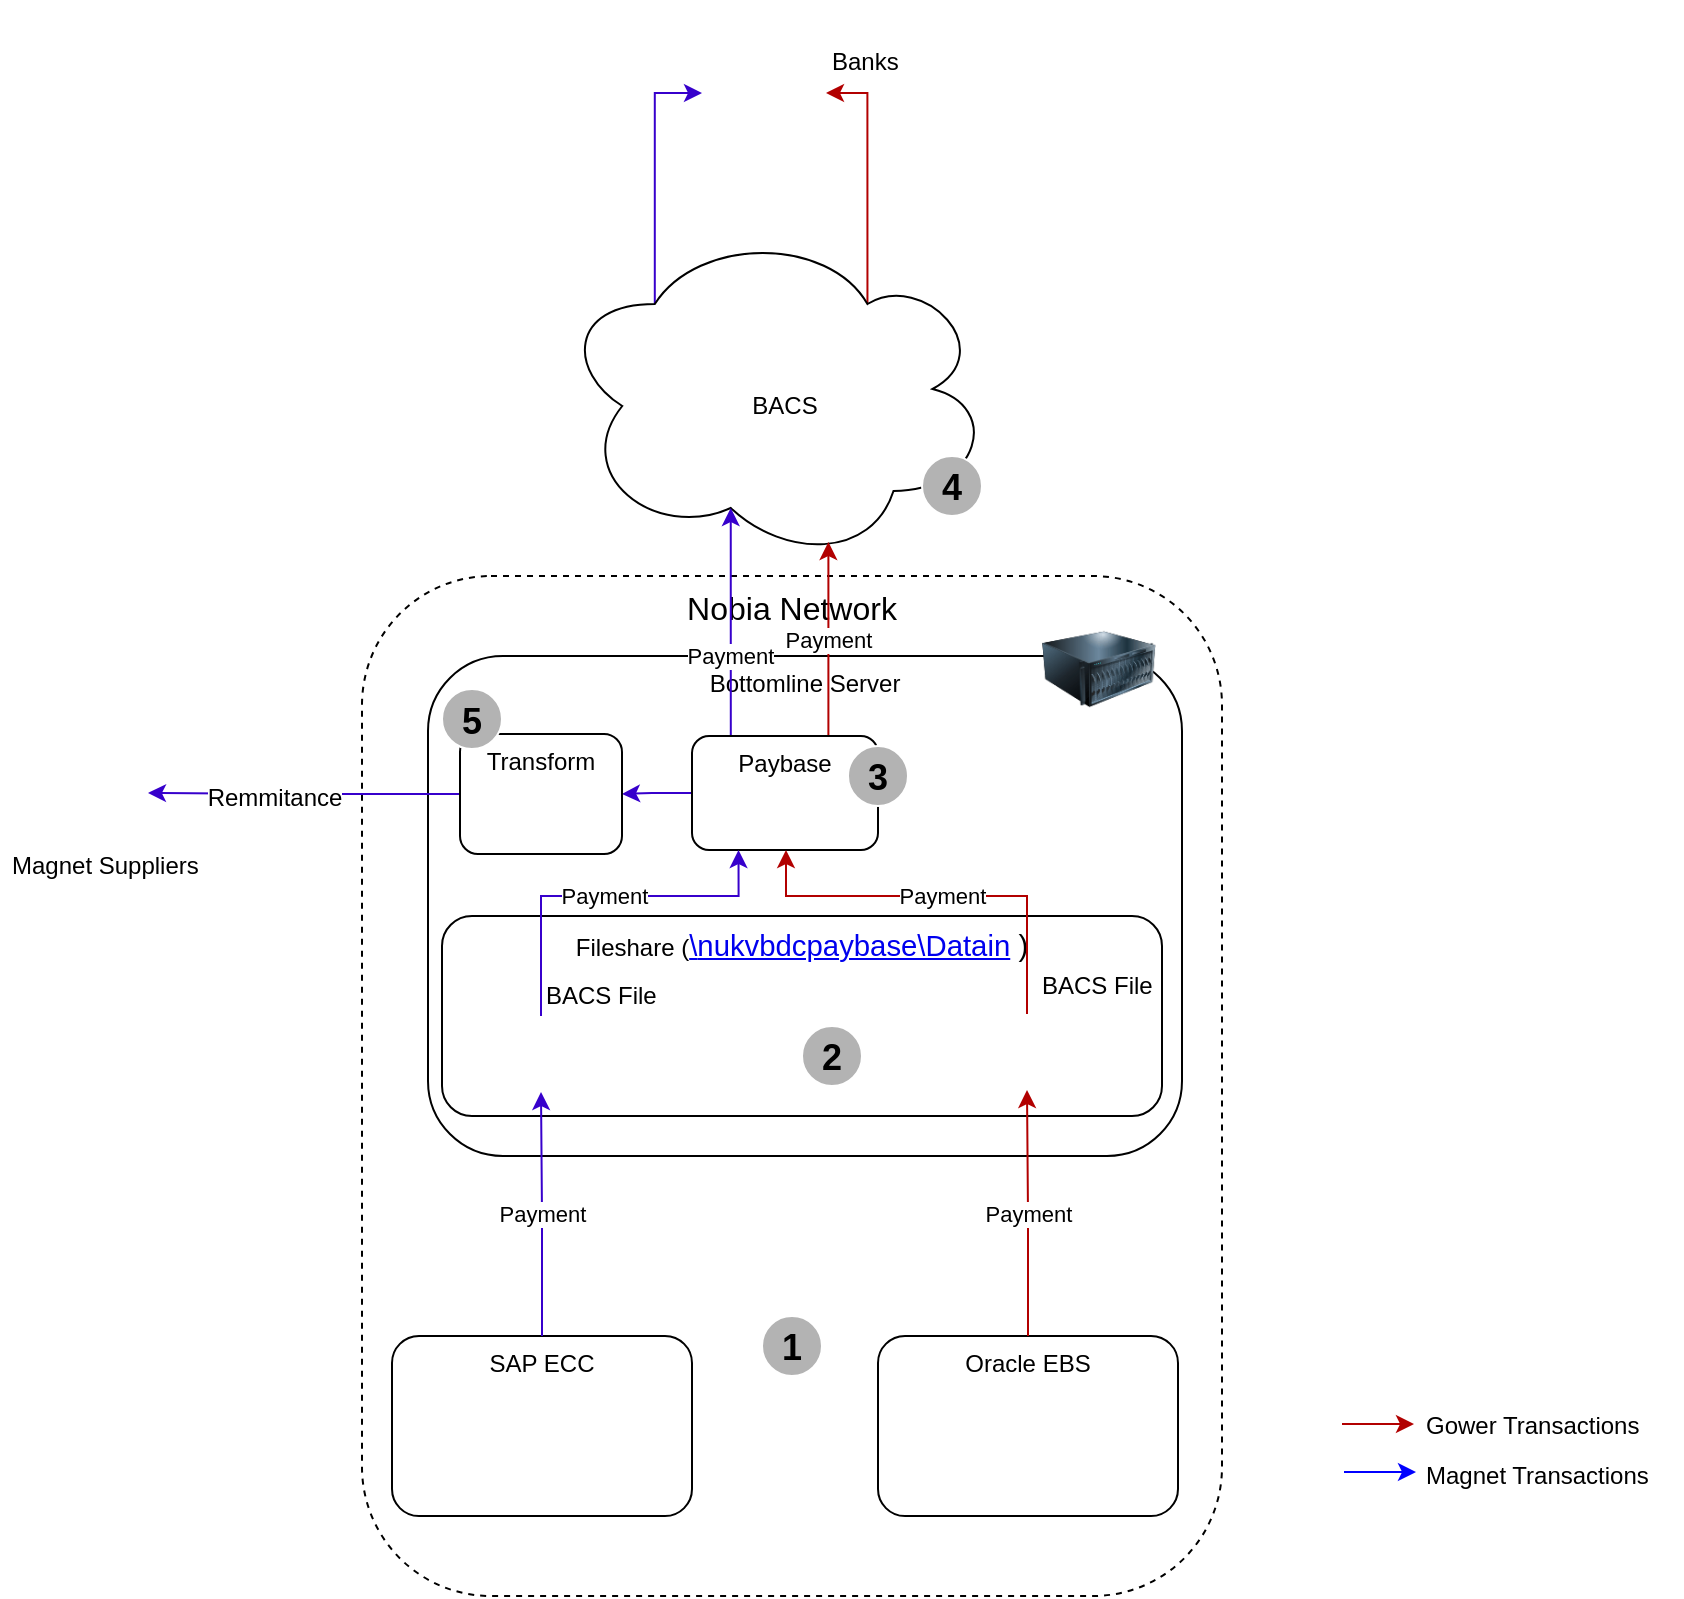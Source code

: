 <mxfile version="12.1.4" type="github" pages="3">
  <diagram name="Bottomline- Start" id="0WiYs2uDSN9r_ez0LBsD">
    <mxGraphModel dx="1038" dy="536" grid="1" gridSize="10" guides="1" tooltips="1" connect="1" arrows="1" fold="1" page="1" pageScale="1" pageWidth="827" pageHeight="1169" math="0" shadow="0">
      <root>
        <mxCell id="5QDhFZ3FKF-D9TqPaspZ-0"/>
        <mxCell id="5QDhFZ3FKF-D9TqPaspZ-1" parent="5QDhFZ3FKF-D9TqPaspZ-0"/>
        <mxCell id="5QDhFZ3FKF-D9TqPaspZ-2" value="&lt;font style=&quot;font-size: 16px&quot;&gt;Nobia Network&lt;/font&gt;" style="rounded=1;whiteSpace=wrap;html=1;dashed=1;verticalAlign=top;" parent="5QDhFZ3FKF-D9TqPaspZ-1" vertex="1">
          <mxGeometry x="190" y="290" width="430" height="510" as="geometry"/>
        </mxCell>
        <mxCell id="5QDhFZ3FKF-D9TqPaspZ-3" value="Bottomline Server" style="rounded=1;whiteSpace=wrap;html=1;verticalAlign=top;" parent="5QDhFZ3FKF-D9TqPaspZ-1" vertex="1">
          <mxGeometry x="223" y="330" width="377" height="250" as="geometry"/>
        </mxCell>
        <mxCell id="5QDhFZ3FKF-D9TqPaspZ-40" style="edgeStyle=orthogonalEdgeStyle;rounded=0;orthogonalLoop=1;jettySize=auto;html=1;exitX=0.31;exitY=0.8;exitDx=0;exitDy=0;exitPerimeter=0;entryX=1;entryY=0.75;entryDx=0;entryDy=0;fillColor=#e51400;strokeColor=#B20000;" parent="5QDhFZ3FKF-D9TqPaspZ-1" source="5QDhFZ3FKF-D9TqPaspZ-4" target="5QDhFZ3FKF-D9TqPaspZ-26" edge="1">
          <mxGeometry relative="1" as="geometry"/>
        </mxCell>
        <mxCell id="5QDhFZ3FKF-D9TqPaspZ-41" style="edgeStyle=orthogonalEdgeStyle;rounded=0;orthogonalLoop=1;jettySize=auto;html=1;exitX=0.8;exitY=0.8;exitDx=0;exitDy=0;exitPerimeter=0;entryX=0;entryY=0.75;entryDx=0;entryDy=0;fillColor=#6a00ff;strokeColor=#3700CC;" parent="5QDhFZ3FKF-D9TqPaspZ-1" source="5QDhFZ3FKF-D9TqPaspZ-4" target="5QDhFZ3FKF-D9TqPaspZ-26" edge="1">
          <mxGeometry relative="1" as="geometry">
            <Array as="points">
              <mxPoint x="336" y="49"/>
            </Array>
          </mxGeometry>
        </mxCell>
        <mxCell id="5QDhFZ3FKF-D9TqPaspZ-4" value="BACS" style="ellipse;shape=cloud;whiteSpace=wrap;html=1;direction=west;" parent="5QDhFZ3FKF-D9TqPaspZ-1" vertex="1">
          <mxGeometry x="293" y="120" width="217" height="170" as="geometry"/>
        </mxCell>
        <mxCell id="5QDhFZ3FKF-D9TqPaspZ-7" value="SAP ECC" style="rounded=1;whiteSpace=wrap;html=1;verticalAlign=top;" parent="5QDhFZ3FKF-D9TqPaspZ-1" vertex="1">
          <mxGeometry x="205" y="670" width="150" height="90" as="geometry"/>
        </mxCell>
        <mxCell id="5QDhFZ3FKF-D9TqPaspZ-36" value="Payment" style="edgeStyle=orthogonalEdgeStyle;rounded=0;orthogonalLoop=1;jettySize=auto;html=1;exitX=0.172;exitY=0.009;exitDx=0;exitDy=0;entryX=0.625;entryY=0.2;entryDx=0;entryDy=0;entryPerimeter=0;fillColor=#6a00ff;strokeColor=#3700CC;exitPerimeter=0;" parent="5QDhFZ3FKF-D9TqPaspZ-1" source="5QDhFZ3FKF-D9TqPaspZ-9" target="5QDhFZ3FKF-D9TqPaspZ-4" edge="1">
          <mxGeometry x="-0.254" relative="1" as="geometry">
            <Array as="points">
              <mxPoint x="374" y="371"/>
            </Array>
            <mxPoint as="offset"/>
          </mxGeometry>
        </mxCell>
        <mxCell id="5QDhFZ3FKF-D9TqPaspZ-37" value="Payment" style="edgeStyle=orthogonalEdgeStyle;rounded=0;orthogonalLoop=1;jettySize=auto;html=1;exitX=0.75;exitY=0;exitDx=0;exitDy=0;entryX=0.4;entryY=0.1;entryDx=0;entryDy=0;entryPerimeter=0;fillColor=#e51400;strokeColor=#B20000;" parent="5QDhFZ3FKF-D9TqPaspZ-1" source="5QDhFZ3FKF-D9TqPaspZ-9" target="5QDhFZ3FKF-D9TqPaspZ-4" edge="1">
          <mxGeometry relative="1" as="geometry">
            <Array as="points">
              <mxPoint x="423" y="370"/>
            </Array>
          </mxGeometry>
        </mxCell>
        <mxCell id="5QDhFZ3FKF-D9TqPaspZ-44" style="edgeStyle=orthogonalEdgeStyle;rounded=0;orthogonalLoop=1;jettySize=auto;html=1;exitX=0;exitY=0.5;exitDx=0;exitDy=0;fillColor=#6a00ff;strokeColor=#3700CC;" parent="5QDhFZ3FKF-D9TqPaspZ-1" source="5QDhFZ3FKF-D9TqPaspZ-9" target="5QDhFZ3FKF-D9TqPaspZ-13" edge="1">
          <mxGeometry relative="1" as="geometry"/>
        </mxCell>
        <mxCell id="5QDhFZ3FKF-D9TqPaspZ-9" value="Paybase" style="rounded=1;whiteSpace=wrap;html=1;verticalAlign=top;" parent="5QDhFZ3FKF-D9TqPaspZ-1" vertex="1">
          <mxGeometry x="355" y="370" width="93" height="57" as="geometry"/>
        </mxCell>
        <mxCell id="5QDhFZ3FKF-D9TqPaspZ-10" value="" style="image;html=1;labelBackgroundColor=#ffffff;image=img/lib/clip_art/computers/Server_128x128.png" parent="5QDhFZ3FKF-D9TqPaspZ-1" vertex="1">
          <mxGeometry x="530" y="311.5" width="57" height="50" as="geometry"/>
        </mxCell>
        <mxCell id="5QDhFZ3FKF-D9TqPaspZ-11" style="edgeStyle=orthogonalEdgeStyle;rounded=0;orthogonalLoop=1;jettySize=auto;html=1;exitX=0;exitY=0.5;exitDx=0;exitDy=0;entryX=1;entryY=0.5;entryDx=0;entryDy=0;fillColor=#6a00ff;strokeColor=#3700CC;" parent="5QDhFZ3FKF-D9TqPaspZ-1" source="5QDhFZ3FKF-D9TqPaspZ-13" target="5QDhFZ3FKF-D9TqPaspZ-14" edge="1">
          <mxGeometry relative="1" as="geometry"/>
        </mxCell>
        <mxCell id="5QDhFZ3FKF-D9TqPaspZ-12" value="Remmitance" style="text;html=1;resizable=0;points=[];align=center;verticalAlign=middle;labelBackgroundColor=#ffffff;" parent="5QDhFZ3FKF-D9TqPaspZ-11" vertex="1" connectable="0">
          <mxGeometry x="0.202" y="2" relative="1" as="geometry">
            <mxPoint as="offset"/>
          </mxGeometry>
        </mxCell>
        <mxCell id="5QDhFZ3FKF-D9TqPaspZ-13" value="Transform" style="rounded=1;whiteSpace=wrap;html=1;verticalAlign=top;" parent="5QDhFZ3FKF-D9TqPaspZ-1" vertex="1">
          <mxGeometry x="239" y="369" width="81" height="60" as="geometry"/>
        </mxCell>
        <mxCell id="5QDhFZ3FKF-D9TqPaspZ-14" value="" style="shape=image;html=1;verticalAlign=top;verticalLabelPosition=bottom;labelBackgroundColor=#ffffff;imageAspect=0;aspect=fixed;image=https://cdn2.iconfinder.com/data/icons/people-80/96/Picture1-128.png" parent="5QDhFZ3FKF-D9TqPaspZ-1" vertex="1">
          <mxGeometry x="9" y="361.5" width="74" height="74" as="geometry"/>
        </mxCell>
        <mxCell id="5QDhFZ3FKF-D9TqPaspZ-15" value="Magnet Suppliers" style="text;html=1;resizable=0;points=[];autosize=1;align=left;verticalAlign=top;spacingTop=-4;" parent="5QDhFZ3FKF-D9TqPaspZ-1" vertex="1">
          <mxGeometry x="13" y="425" width="110" height="20" as="geometry"/>
        </mxCell>
        <mxCell id="5QDhFZ3FKF-D9TqPaspZ-16" value="Oracle EBS" style="rounded=1;whiteSpace=wrap;html=1;verticalAlign=top;" parent="5QDhFZ3FKF-D9TqPaspZ-1" vertex="1">
          <mxGeometry x="448" y="670" width="150" height="90" as="geometry"/>
        </mxCell>
        <mxCell id="5QDhFZ3FKF-D9TqPaspZ-26" value="" style="shape=image;html=1;verticalAlign=top;verticalLabelPosition=bottom;labelBackgroundColor=#ffffff;imageAspect=0;aspect=fixed;image=https://cdn0.iconfinder.com/data/icons/business-and-finance-86/512/business_finance_money-32-2-128.png" parent="5QDhFZ3FKF-D9TqPaspZ-1" vertex="1">
          <mxGeometry x="360" y="2" width="62" height="62" as="geometry"/>
        </mxCell>
        <mxCell id="5QDhFZ3FKF-D9TqPaspZ-27" value="Banks" style="text;html=1;resizable=0;points=[];autosize=1;align=left;verticalAlign=top;spacingTop=-4;" parent="5QDhFZ3FKF-D9TqPaspZ-1" vertex="1">
          <mxGeometry x="423" y="23" width="50" height="10" as="geometry"/>
        </mxCell>
        <mxCell id="DQQrZIf6pvGCHNPxsHqb-0" value="&lt;b&gt;&lt;font style=&quot;font-size: 18px&quot;&gt;1&lt;/font&gt;&lt;/b&gt;" style="ellipse;whiteSpace=wrap;html=1;aspect=fixed;strokeColor=#FFFFFF;fillColor=#B3B3B3;fontSize=20;" parent="5QDhFZ3FKF-D9TqPaspZ-1" vertex="1">
          <mxGeometry x="390" y="660" width="30" height="30" as="geometry"/>
        </mxCell>
        <mxCell id="DQQrZIf6pvGCHNPxsHqb-2" value="&lt;span style=&quot;font-family: &amp;#34;helvetica&amp;#34; , &amp;#34;arial&amp;#34; , sans-serif ; font-size: 0px ; white-space: nowrap&quot;&gt;%3CmxGraphModel%3E%3Croot%3E%3CmxCell%20id%3D%220%22%2F%3E%3CmxCell%20id%3D%221%22%20parent%3D%220%22%2F%3E%3CmxCell%20id%3D%222%22%20value%3D%22%26lt%3Bb%26gt%3B%26lt%3Bfont%20style%3D%26quot%3Bfont-size%3A%2018px%26quot%3B%26gt%3B2%26lt%3B%2Ffont%26gt%3B%26lt%3B%2Fb%26gt%3B%22%20style%3D%22ellipse%3BwhiteSpace%3Dwrap%3Bhtml%3D1%3Baspect%3Dfixed%3BstrokeColor%3D%23FFFFFF%3BfillColor%3D%23B3B3B3%3BfontSize%3D20%3B%22%20vertex%3D%221%22%20parent%3D%221%22%3E%3CmxGeometry%20x%3D%22380%22%20y%3D%22569%22%20width%3D%2230%22%20height%3D%2230%22%20as%3D%22geometry%22%2F%3E%3C%2FmxCell%3E%3C%2Froot%3E%3C%2FmxGraphModel%3E&lt;/span&gt;&lt;b&gt;&lt;font style=&quot;font-size: 18px&quot;&gt;3&lt;/font&gt;&lt;/b&gt;&lt;span style=&quot;font-family: &amp;#34;helvetica&amp;#34; , &amp;#34;arial&amp;#34; , sans-serif ; font-size: 0px ; white-space: nowrap&quot;&gt;%3CmxGraphModel%3E%3Croot%3E%3CmxCell%20id%3D%220%22%2F%3E%3CmxCell%20id%3D%221%22%20parent%3D%220%22%2F%3E%3CmxCell%20id%3D%222%22%20value%3D%22%26lt%3Bb%26gt%3B%26lt%3Bfont%20style%3D%26quot%3Bfont-size%3A%2018px%26quot%3B%26gt%3B2%26lt%3B%2Ffont%26gt%3B%26lt%3B%2Fb%26gt%3B%22%20style%3D%22ellipse%3BwhiteSpace%3Dwrap%3Bhtml%3D1%3Baspect%3Dfixed%3BstrokeColor%3D%23FFFFFF%3BfillColor%3D%23B3B3B3%3BfontSize%3D20%3B%22%20vertex%3D%221%22%20parent%3D%221%22%3E%3CmxGeometry%20x%3D%22380%22%20y%3D%22569%22%20width%3D%2230%22%20height%3D%2230%22%20as%3D%22geometry%22%2F%3E%3C%2FmxCell%3E%3C%2Froot%3E%3C%2FmxGraphModel%3E&lt;/span&gt;" style="ellipse;whiteSpace=wrap;html=1;aspect=fixed;strokeColor=#FFFFFF;fillColor=#B3B3B3;fontSize=20;" parent="5QDhFZ3FKF-D9TqPaspZ-1" vertex="1">
          <mxGeometry x="433" y="375" width="30" height="30" as="geometry"/>
        </mxCell>
        <mxCell id="DQQrZIf6pvGCHNPxsHqb-3" value="&lt;b&gt;&lt;font style=&quot;font-size: 18px&quot;&gt;4&lt;/font&gt;&lt;/b&gt;" style="ellipse;whiteSpace=wrap;html=1;aspect=fixed;strokeColor=#FFFFFF;fillColor=#B3B3B3;fontSize=20;" parent="5QDhFZ3FKF-D9TqPaspZ-1" vertex="1">
          <mxGeometry x="470" y="230" width="30" height="30" as="geometry"/>
        </mxCell>
        <mxCell id="DQQrZIf6pvGCHNPxsHqb-4" value="&lt;b&gt;&lt;font style=&quot;font-size: 18px&quot;&gt;5&lt;/font&gt;&lt;/b&gt;" style="ellipse;whiteSpace=wrap;html=1;aspect=fixed;strokeColor=#FFFFFF;fillColor=#B3B3B3;fontSize=20;" parent="5QDhFZ3FKF-D9TqPaspZ-1" vertex="1">
          <mxGeometry x="230" y="346.5" width="30" height="30" as="geometry"/>
        </mxCell>
        <mxCell id="ScP-DXtnd7c2w665mB3K-6" value="" style="group" parent="5QDhFZ3FKF-D9TqPaspZ-1" vertex="1" connectable="0">
          <mxGeometry x="680" y="705" width="170" height="35" as="geometry"/>
        </mxCell>
        <mxCell id="ScP-DXtnd7c2w665mB3K-0" value="" style="edgeStyle=orthogonalEdgeStyle;rounded=0;orthogonalLoop=1;jettySize=auto;html=1;fillColor=#e51400;strokeColor=#B20000;" parent="ScP-DXtnd7c2w665mB3K-6" edge="1">
          <mxGeometry x="-1" y="-34" relative="1" as="geometry">
            <mxPoint y="9" as="sourcePoint"/>
            <mxPoint x="36" y="9" as="targetPoint"/>
            <mxPoint as="offset"/>
          </mxGeometry>
        </mxCell>
        <mxCell id="ScP-DXtnd7c2w665mB3K-3" value="" style="edgeStyle=orthogonalEdgeStyle;rounded=0;orthogonalLoop=1;jettySize=auto;html=1;fillColor=#e51400;strokeColor=#0000FF;" parent="ScP-DXtnd7c2w665mB3K-6" edge="1">
          <mxGeometry x="-1" y="-34" relative="1" as="geometry">
            <mxPoint x="1" y="33" as="sourcePoint"/>
            <mxPoint x="37" y="33" as="targetPoint"/>
            <mxPoint as="offset"/>
          </mxGeometry>
        </mxCell>
        <mxCell id="ScP-DXtnd7c2w665mB3K-4" value="Gower Transactions" style="text;html=1;resizable=0;points=[];autosize=1;align=left;verticalAlign=top;spacingTop=-4;" parent="ScP-DXtnd7c2w665mB3K-6" vertex="1">
          <mxGeometry x="40" width="120" height="10" as="geometry"/>
        </mxCell>
        <mxCell id="ScP-DXtnd7c2w665mB3K-5" value="Magnet Transactions" style="text;html=1;resizable=0;points=[];autosize=1;align=left;verticalAlign=top;spacingTop=-4;" parent="ScP-DXtnd7c2w665mB3K-6" vertex="1">
          <mxGeometry x="40" y="25" width="130" height="10" as="geometry"/>
        </mxCell>
        <mxCell id="lfMpldG5FdVKISE0wB7l-0" value="" style="group" parent="5QDhFZ3FKF-D9TqPaspZ-1" vertex="1" connectable="0">
          <mxGeometry x="230" y="470" width="368" height="90" as="geometry"/>
        </mxCell>
        <mxCell id="5QDhFZ3FKF-D9TqPaspZ-19" value="Fileshare (&lt;span style=&quot;font-size: 11.0pt ; font-family: &amp;#34;calibri&amp;#34; , sans-serif&quot;&gt;&lt;a&gt;\\nukvbdcpaybase\Datain&lt;/a&gt;&amp;nbsp;)&lt;/span&gt;" style="rounded=1;whiteSpace=wrap;html=1;verticalAlign=top;" parent="lfMpldG5FdVKISE0wB7l-0" vertex="1">
          <mxGeometry y="-10" width="360" height="100" as="geometry"/>
        </mxCell>
        <mxCell id="5QDhFZ3FKF-D9TqPaspZ-22" value="" style="shape=image;html=1;verticalAlign=top;verticalLabelPosition=bottom;labelBackgroundColor=#ffffff;imageAspect=0;aspect=fixed;image=https://cdn0.iconfinder.com/data/icons/simple-darkcon-1/86/shit-128.png" parent="lfMpldG5FdVKISE0wB7l-0" vertex="1">
          <mxGeometry x="30.5" y="40" width="38" height="38" as="geometry"/>
        </mxCell>
        <mxCell id="5QDhFZ3FKF-D9TqPaspZ-23" value="" style="shape=image;html=1;verticalAlign=top;verticalLabelPosition=bottom;labelBackgroundColor=#ffffff;imageAspect=0;aspect=fixed;image=https://cdn0.iconfinder.com/data/icons/simple-darkcon-1/86/shit-128.png" parent="lfMpldG5FdVKISE0wB7l-0" vertex="1">
          <mxGeometry x="273.5" y="39" width="38" height="38" as="geometry"/>
        </mxCell>
        <mxCell id="5QDhFZ3FKF-D9TqPaspZ-46" value="BACS File" style="text;html=1;resizable=0;points=[];autosize=1;align=left;verticalAlign=top;spacingTop=-4;" parent="lfMpldG5FdVKISE0wB7l-0" vertex="1">
          <mxGeometry x="49.5" y="20" width="70" height="10" as="geometry"/>
        </mxCell>
        <mxCell id="5QDhFZ3FKF-D9TqPaspZ-47" value="BACS File" style="text;html=1;resizable=0;points=[];autosize=1;align=left;verticalAlign=top;spacingTop=-4;" parent="lfMpldG5FdVKISE0wB7l-0" vertex="1">
          <mxGeometry x="298" y="15" width="70" height="10" as="geometry"/>
        </mxCell>
        <mxCell id="DQQrZIf6pvGCHNPxsHqb-1" value="&lt;b&gt;&lt;font style=&quot;font-size: 18px&quot;&gt;2&lt;/font&gt;&lt;/b&gt;" style="ellipse;whiteSpace=wrap;html=1;aspect=fixed;strokeColor=#FFFFFF;fillColor=#B3B3B3;fontSize=20;" parent="lfMpldG5FdVKISE0wB7l-0" vertex="1">
          <mxGeometry x="180" y="45" width="30" height="30" as="geometry"/>
        </mxCell>
        <mxCell id="5QDhFZ3FKF-D9TqPaspZ-32" value="Payment" style="edgeStyle=orthogonalEdgeStyle;rounded=0;orthogonalLoop=1;jettySize=auto;html=1;exitX=0.5;exitY=0;exitDx=0;exitDy=0;entryX=0.25;entryY=1;entryDx=0;entryDy=0;fillColor=#6a00ff;strokeColor=#3700CC;" parent="5QDhFZ3FKF-D9TqPaspZ-1" source="5QDhFZ3FKF-D9TqPaspZ-22" target="5QDhFZ3FKF-D9TqPaspZ-9" edge="1">
          <mxGeometry relative="1" as="geometry">
            <Array as="points">
              <mxPoint x="280" y="450"/>
              <mxPoint x="378" y="450"/>
            </Array>
          </mxGeometry>
        </mxCell>
        <mxCell id="5QDhFZ3FKF-D9TqPaspZ-43" value="Payment" style="edgeStyle=orthogonalEdgeStyle;rounded=0;orthogonalLoop=1;jettySize=auto;html=1;exitX=0.5;exitY=0;exitDx=0;exitDy=0;entryX=0.5;entryY=1;entryDx=0;entryDy=0;fillColor=#6a00ff;strokeColor=#3700CC;" parent="5QDhFZ3FKF-D9TqPaspZ-1" source="5QDhFZ3FKF-D9TqPaspZ-7" target="5QDhFZ3FKF-D9TqPaspZ-22" edge="1">
          <mxGeometry relative="1" as="geometry"/>
        </mxCell>
        <mxCell id="5QDhFZ3FKF-D9TqPaspZ-42" value="Payment" style="edgeStyle=orthogonalEdgeStyle;rounded=0;orthogonalLoop=1;jettySize=auto;html=1;exitX=0.5;exitY=0;exitDx=0;exitDy=0;fillColor=#e51400;strokeColor=#B20000;" parent="5QDhFZ3FKF-D9TqPaspZ-1" source="5QDhFZ3FKF-D9TqPaspZ-16" target="5QDhFZ3FKF-D9TqPaspZ-23" edge="1">
          <mxGeometry relative="1" as="geometry"/>
        </mxCell>
        <mxCell id="5QDhFZ3FKF-D9TqPaspZ-31" value="Payment" style="edgeStyle=orthogonalEdgeStyle;rounded=0;orthogonalLoop=1;jettySize=auto;html=1;exitX=0.5;exitY=0;exitDx=0;exitDy=0;fillColor=#e51400;strokeColor=#B20000;" parent="5QDhFZ3FKF-D9TqPaspZ-1" source="5QDhFZ3FKF-D9TqPaspZ-23" target="5QDhFZ3FKF-D9TqPaspZ-9" edge="1">
          <mxGeometry relative="1" as="geometry">
            <Array as="points">
              <mxPoint x="523" y="450"/>
              <mxPoint x="402" y="450"/>
            </Array>
          </mxGeometry>
        </mxCell>
      </root>
    </mxGraphModel>
  </diagram>
  <diagram name="Bottomline- Step 1" id="ww66dcegcJZ4JB7RyKO9">
    <mxGraphModel dx="1038" dy="575" grid="1" gridSize="10" guides="1" tooltips="1" connect="1" arrows="1" fold="1" page="1" pageScale="1" pageWidth="827" pageHeight="1169" math="0" shadow="0">
      <root>
        <mxCell id="y9-ciraon7v-70hXKt6P-0"/>
        <mxCell id="y9-ciraon7v-70hXKt6P-1" parent="y9-ciraon7v-70hXKt6P-0"/>
        <mxCell id="y9-ciraon7v-70hXKt6P-2" value="&lt;font style=&quot;font-size: 16px&quot;&gt;Nobia Network&lt;/font&gt;" style="rounded=1;whiteSpace=wrap;html=1;dashed=1;verticalAlign=top;" parent="y9-ciraon7v-70hXKt6P-1" vertex="1">
          <mxGeometry x="190" y="290" width="430" height="510" as="geometry"/>
        </mxCell>
        <mxCell id="y9-ciraon7v-70hXKt6P-3" value="Bottomline Server" style="rounded=1;whiteSpace=wrap;html=1;verticalAlign=top;" parent="y9-ciraon7v-70hXKt6P-1" vertex="1">
          <mxGeometry x="223" y="330" width="368" height="240" as="geometry"/>
        </mxCell>
        <mxCell id="y9-ciraon7v-70hXKt6P-4" style="edgeStyle=orthogonalEdgeStyle;rounded=0;orthogonalLoop=1;jettySize=auto;html=1;exitX=0.31;exitY=0.8;exitDx=0;exitDy=0;exitPerimeter=0;entryX=1;entryY=0.75;entryDx=0;entryDy=0;fillColor=#e51400;strokeColor=#B20000;" parent="y9-ciraon7v-70hXKt6P-1" source="y9-ciraon7v-70hXKt6P-6" target="y9-ciraon7v-70hXKt6P-24" edge="1">
          <mxGeometry relative="1" as="geometry"/>
        </mxCell>
        <mxCell id="y9-ciraon7v-70hXKt6P-5" style="edgeStyle=orthogonalEdgeStyle;rounded=0;orthogonalLoop=1;jettySize=auto;html=1;exitX=0.8;exitY=0.8;exitDx=0;exitDy=0;exitPerimeter=0;entryX=0;entryY=0.75;entryDx=0;entryDy=0;fillColor=#6a00ff;strokeColor=#3700CC;" parent="y9-ciraon7v-70hXKt6P-1" source="y9-ciraon7v-70hXKt6P-6" target="y9-ciraon7v-70hXKt6P-24" edge="1">
          <mxGeometry relative="1" as="geometry">
            <Array as="points">
              <mxPoint x="336" y="49"/>
            </Array>
          </mxGeometry>
        </mxCell>
        <mxCell id="y9-ciraon7v-70hXKt6P-6" value="BACS" style="ellipse;shape=cloud;whiteSpace=wrap;html=1;direction=west;" parent="y9-ciraon7v-70hXKt6P-1" vertex="1">
          <mxGeometry x="293" y="120" width="217" height="170" as="geometry"/>
        </mxCell>
        <mxCell id="y9-ciraon7v-70hXKt6P-7" value="SAP ECC" style="rounded=1;whiteSpace=wrap;html=1;verticalAlign=top;" parent="y9-ciraon7v-70hXKt6P-1" vertex="1">
          <mxGeometry x="205" y="670" width="150" height="90" as="geometry"/>
        </mxCell>
        <mxCell id="y9-ciraon7v-70hXKt6P-8" style="edgeStyle=orthogonalEdgeStyle;rounded=0;orthogonalLoop=1;jettySize=auto;html=1;exitX=0.172;exitY=0.009;exitDx=0;exitDy=0;entryX=0.625;entryY=0.2;entryDx=0;entryDy=0;entryPerimeter=0;fillColor=#6a00ff;strokeColor=#3700CC;exitPerimeter=0;" parent="y9-ciraon7v-70hXKt6P-1" source="y9-ciraon7v-70hXKt6P-11" target="y9-ciraon7v-70hXKt6P-6" edge="1">
          <mxGeometry relative="1" as="geometry">
            <Array as="points">
              <mxPoint x="374" y="371"/>
            </Array>
          </mxGeometry>
        </mxCell>
        <mxCell id="y9-ciraon7v-70hXKt6P-9" style="edgeStyle=orthogonalEdgeStyle;rounded=0;orthogonalLoop=1;jettySize=auto;html=1;exitX=0.75;exitY=0;exitDx=0;exitDy=0;entryX=0.4;entryY=0.1;entryDx=0;entryDy=0;entryPerimeter=0;fillColor=#e51400;strokeColor=#B20000;" parent="y9-ciraon7v-70hXKt6P-1" source="y9-ciraon7v-70hXKt6P-11" target="y9-ciraon7v-70hXKt6P-6" edge="1">
          <mxGeometry relative="1" as="geometry">
            <Array as="points">
              <mxPoint x="423" y="370"/>
            </Array>
          </mxGeometry>
        </mxCell>
        <mxCell id="y9-ciraon7v-70hXKt6P-11" value="Paybase" style="rounded=1;whiteSpace=wrap;html=1;verticalAlign=top;" parent="y9-ciraon7v-70hXKt6P-1" vertex="1">
          <mxGeometry x="355" y="370" width="93" height="57" as="geometry"/>
        </mxCell>
        <mxCell id="y9-ciraon7v-70hXKt6P-12" value="" style="image;html=1;labelBackgroundColor=#ffffff;image=img/lib/clip_art/computers/Server_128x128.png" parent="y9-ciraon7v-70hXKt6P-1" vertex="1">
          <mxGeometry x="534.5" y="310" width="57" height="50" as="geometry"/>
        </mxCell>
        <mxCell id="y9-ciraon7v-70hXKt6P-13" style="edgeStyle=orthogonalEdgeStyle;rounded=0;orthogonalLoop=1;jettySize=auto;html=1;entryX=1;entryY=0.5;entryDx=0;entryDy=0;fillColor=#6a00ff;strokeColor=#3700CC;" parent="y9-ciraon7v-70hXKt6P-1" source="y9-ciraon7v-70hXKt6P-7" target="y9-ciraon7v-70hXKt6P-16" edge="1">
          <mxGeometry relative="1" as="geometry">
            <mxPoint x="239" y="399" as="sourcePoint"/>
          </mxGeometry>
        </mxCell>
        <mxCell id="y9-ciraon7v-70hXKt6P-14" value="Remittance" style="text;html=1;resizable=0;points=[];align=center;verticalAlign=middle;labelBackgroundColor=#ffffff;" parent="y9-ciraon7v-70hXKt6P-13" vertex="1" connectable="0">
          <mxGeometry x="0.202" y="2" relative="1" as="geometry">
            <mxPoint as="offset"/>
          </mxGeometry>
        </mxCell>
        <mxCell id="y9-ciraon7v-70hXKt6P-16" value="" style="shape=image;html=1;verticalAlign=top;verticalLabelPosition=bottom;labelBackgroundColor=#ffffff;imageAspect=0;aspect=fixed;image=https://cdn2.iconfinder.com/data/icons/people-80/96/Picture1-128.png" parent="y9-ciraon7v-70hXKt6P-1" vertex="1">
          <mxGeometry x="13" y="678" width="74" height="74" as="geometry"/>
        </mxCell>
        <mxCell id="y9-ciraon7v-70hXKt6P-17" value="Suppliers" style="text;html=1;resizable=0;points=[];autosize=1;align=left;verticalAlign=top;spacingTop=-4;" parent="y9-ciraon7v-70hXKt6P-1" vertex="1">
          <mxGeometry x="30" y="741.982" width="70" height="10" as="geometry"/>
        </mxCell>
        <mxCell id="y9-ciraon7v-70hXKt6P-18" value="Oracle EBS" style="rounded=1;whiteSpace=wrap;html=1;verticalAlign=top;" parent="y9-ciraon7v-70hXKt6P-1" vertex="1">
          <mxGeometry x="448" y="670" width="150" height="90" as="geometry"/>
        </mxCell>
        <mxCell id="y9-ciraon7v-70hXKt6P-24" value="" style="shape=image;html=1;verticalAlign=top;verticalLabelPosition=bottom;labelBackgroundColor=#ffffff;imageAspect=0;aspect=fixed;image=https://cdn0.iconfinder.com/data/icons/business-and-finance-86/512/business_finance_money-32-2-128.png" parent="y9-ciraon7v-70hXKt6P-1" vertex="1">
          <mxGeometry x="360" y="2" width="62" height="62" as="geometry"/>
        </mxCell>
        <mxCell id="y9-ciraon7v-70hXKt6P-25" value="Banks" style="text;html=1;resizable=0;points=[];autosize=1;align=left;verticalAlign=top;spacingTop=-4;" parent="y9-ciraon7v-70hXKt6P-1" vertex="1">
          <mxGeometry x="423" y="23" width="50" height="10" as="geometry"/>
        </mxCell>
        <mxCell id="y9-ciraon7v-70hXKt6P-28" value="BACS File" style="text;html=1;resizable=0;points=[];autosize=1;align=left;verticalAlign=top;spacingTop=-4;" parent="y9-ciraon7v-70hXKt6P-1" vertex="1">
          <mxGeometry x="279.5" y="550" width="70" height="10" as="geometry"/>
        </mxCell>
        <mxCell id="y9-ciraon7v-70hXKt6P-29" value="BACS File" style="text;html=1;resizable=0;points=[];autosize=1;align=left;verticalAlign=top;spacingTop=-4;" parent="y9-ciraon7v-70hXKt6P-1" vertex="1">
          <mxGeometry x="528" y="545" width="70" height="10" as="geometry"/>
        </mxCell>
        <mxCell id="GTkwHACuVRbdCbLQDDHq-0" value="&lt;b&gt;&lt;font style=&quot;font-size: 18px&quot;&gt;1&lt;/font&gt;&lt;/b&gt;" style="ellipse;whiteSpace=wrap;html=1;aspect=fixed;strokeColor=#FFFFFF;fillColor=#B3B3B3;fontSize=20;" parent="y9-ciraon7v-70hXKt6P-1" vertex="1">
          <mxGeometry x="200" y="655" width="30" height="30" as="geometry"/>
        </mxCell>
        <mxCell id="cqjnTxNySO7Us9a5zj6k-0" value="" style="group" parent="y9-ciraon7v-70hXKt6P-1" vertex="1" connectable="0">
          <mxGeometry x="650" y="650" width="170" height="35" as="geometry"/>
        </mxCell>
        <mxCell id="cqjnTxNySO7Us9a5zj6k-1" value="" style="edgeStyle=orthogonalEdgeStyle;rounded=0;orthogonalLoop=1;jettySize=auto;html=1;fillColor=#e51400;strokeColor=#B20000;" parent="cqjnTxNySO7Us9a5zj6k-0" edge="1">
          <mxGeometry x="-1" y="-34" relative="1" as="geometry">
            <mxPoint y="9" as="sourcePoint"/>
            <mxPoint x="36" y="9" as="targetPoint"/>
            <mxPoint as="offset"/>
          </mxGeometry>
        </mxCell>
        <mxCell id="cqjnTxNySO7Us9a5zj6k-2" value="" style="edgeStyle=orthogonalEdgeStyle;rounded=0;orthogonalLoop=1;jettySize=auto;html=1;fillColor=#e51400;strokeColor=#0000FF;" parent="cqjnTxNySO7Us9a5zj6k-0" edge="1">
          <mxGeometry x="-1" y="-34" relative="1" as="geometry">
            <mxPoint x="1" y="33" as="sourcePoint"/>
            <mxPoint x="37" y="33" as="targetPoint"/>
            <mxPoint as="offset"/>
          </mxGeometry>
        </mxCell>
        <mxCell id="cqjnTxNySO7Us9a5zj6k-3" value="Gower Transactions" style="text;html=1;resizable=0;points=[];autosize=1;align=left;verticalAlign=top;spacingTop=-4;" parent="cqjnTxNySO7Us9a5zj6k-0" vertex="1">
          <mxGeometry x="40" width="120" height="10" as="geometry"/>
        </mxCell>
        <mxCell id="cqjnTxNySO7Us9a5zj6k-4" value="Magnet Transactions" style="text;html=1;resizable=0;points=[];autosize=1;align=left;verticalAlign=top;spacingTop=-4;" parent="cqjnTxNySO7Us9a5zj6k-0" vertex="1">
          <mxGeometry x="40" y="25" width="130" height="10" as="geometry"/>
        </mxCell>
        <mxCell id="T7OSoLSxR5NrSXNqzRAE-0" value="" style="group" parent="y9-ciraon7v-70hXKt6P-1" vertex="1" connectable="0">
          <mxGeometry x="230" y="470" width="360" height="70" as="geometry"/>
        </mxCell>
        <mxCell id="y9-ciraon7v-70hXKt6P-19" value="Shared File Storage" style="rounded=1;whiteSpace=wrap;html=1;verticalAlign=top;" parent="T7OSoLSxR5NrSXNqzRAE-0" vertex="1">
          <mxGeometry width="360" height="70" as="geometry"/>
        </mxCell>
        <mxCell id="y9-ciraon7v-70hXKt6P-21" value="" style="shape=image;html=1;verticalAlign=top;verticalLabelPosition=bottom;labelBackgroundColor=#ffffff;imageAspect=0;aspect=fixed;image=https://cdn0.iconfinder.com/data/icons/simple-darkcon-1/86/shit-128.png" parent="T7OSoLSxR5NrSXNqzRAE-0" vertex="1">
          <mxGeometry x="38.5" y="31.111" width="21.111" height="21.111" as="geometry"/>
        </mxCell>
        <mxCell id="y9-ciraon7v-70hXKt6P-23" value="" style="shape=image;html=1;verticalAlign=top;verticalLabelPosition=bottom;labelBackgroundColor=#ffffff;imageAspect=0;aspect=fixed;image=https://cdn0.iconfinder.com/data/icons/simple-darkcon-1/86/shit-128.png" parent="T7OSoLSxR5NrSXNqzRAE-0" vertex="1">
          <mxGeometry x="281.5" y="30.333" width="21.111" height="21.111" as="geometry"/>
        </mxCell>
        <mxCell id="y9-ciraon7v-70hXKt6P-20" value="Payment" style="edgeStyle=orthogonalEdgeStyle;rounded=0;orthogonalLoop=1;jettySize=auto;html=1;exitX=0.5;exitY=0;exitDx=0;exitDy=0;entryX=0.25;entryY=1;entryDx=0;entryDy=0;fillColor=#6a00ff;strokeColor=#3700CC;" parent="y9-ciraon7v-70hXKt6P-1" source="y9-ciraon7v-70hXKt6P-21" target="y9-ciraon7v-70hXKt6P-11" edge="1">
          <mxGeometry relative="1" as="geometry">
            <Array as="points">
              <mxPoint x="271" y="450"/>
              <mxPoint x="378" y="450"/>
            </Array>
          </mxGeometry>
        </mxCell>
        <mxCell id="y9-ciraon7v-70hXKt6P-22" value="Payment" style="edgeStyle=orthogonalEdgeStyle;rounded=0;orthogonalLoop=1;jettySize=auto;html=1;exitX=0.5;exitY=0;exitDx=0;exitDy=0;fillColor=#e51400;strokeColor=#B20000;" parent="y9-ciraon7v-70hXKt6P-1" source="y9-ciraon7v-70hXKt6P-23" target="y9-ciraon7v-70hXKt6P-11" edge="1">
          <mxGeometry relative="1" as="geometry">
            <Array as="points">
              <mxPoint x="514" y="450"/>
              <mxPoint x="402" y="450"/>
            </Array>
          </mxGeometry>
        </mxCell>
        <mxCell id="y9-ciraon7v-70hXKt6P-26" value="Payment" style="edgeStyle=orthogonalEdgeStyle;rounded=0;orthogonalLoop=1;jettySize=auto;html=1;exitX=0.5;exitY=0;exitDx=0;exitDy=0;fillColor=#e51400;strokeColor=#B20000;" parent="y9-ciraon7v-70hXKt6P-1" source="y9-ciraon7v-70hXKt6P-18" target="y9-ciraon7v-70hXKt6P-23" edge="1">
          <mxGeometry relative="1" as="geometry"/>
        </mxCell>
        <mxCell id="y9-ciraon7v-70hXKt6P-27" value="Payment" style="edgeStyle=orthogonalEdgeStyle;rounded=0;orthogonalLoop=1;jettySize=auto;html=1;exitX=0.5;exitY=0;exitDx=0;exitDy=0;entryX=0.5;entryY=1;entryDx=0;entryDy=0;fillColor=#6a00ff;strokeColor=#3700CC;" parent="y9-ciraon7v-70hXKt6P-1" source="y9-ciraon7v-70hXKt6P-7" target="y9-ciraon7v-70hXKt6P-21" edge="1">
          <mxGeometry relative="1" as="geometry"/>
        </mxCell>
      </root>
    </mxGraphModel>
  </diagram>
  <diagram name="Bottomline- Step 2" id="Gkw7BH9Dj8EjPNY8RVe4">
    <mxGraphModel dx="1038" dy="575" grid="1" gridSize="10" guides="1" tooltips="1" connect="1" arrows="1" fold="1" page="1" pageScale="1" pageWidth="827" pageHeight="1169" math="0" shadow="0">
      <root>
        <mxCell id="IFjxUQp8VIl7BzVH2ch6-0"/>
        <mxCell id="IFjxUQp8VIl7BzVH2ch6-1" parent="IFjxUQp8VIl7BzVH2ch6-0"/>
        <mxCell id="IFjxUQp8VIl7BzVH2ch6-2" value="&lt;font style=&quot;font-size: 16px&quot;&gt;Nobia Network&lt;/font&gt;" style="rounded=1;whiteSpace=wrap;html=1;dashed=1;verticalAlign=top;" parent="IFjxUQp8VIl7BzVH2ch6-1" vertex="1">
          <mxGeometry x="190" y="330" width="430" height="470" as="geometry"/>
        </mxCell>
        <mxCell id="IFjxUQp8VIl7BzVH2ch6-4" style="edgeStyle=orthogonalEdgeStyle;rounded=0;orthogonalLoop=1;jettySize=auto;html=1;exitX=0.31;exitY=0.8;exitDx=0;exitDy=0;exitPerimeter=0;entryX=1;entryY=0.75;entryDx=0;entryDy=0;fillColor=#e51400;strokeColor=#B20000;" parent="IFjxUQp8VIl7BzVH2ch6-1" source="IFjxUQp8VIl7BzVH2ch6-6" target="IFjxUQp8VIl7BzVH2ch6-22" edge="1">
          <mxGeometry relative="1" as="geometry"/>
        </mxCell>
        <mxCell id="IFjxUQp8VIl7BzVH2ch6-5" style="edgeStyle=orthogonalEdgeStyle;rounded=0;orthogonalLoop=1;jettySize=auto;html=1;exitX=0.8;exitY=0.8;exitDx=0;exitDy=0;exitPerimeter=0;entryX=0;entryY=0.75;entryDx=0;entryDy=0;fillColor=#6a00ff;strokeColor=#3700CC;" parent="IFjxUQp8VIl7BzVH2ch6-1" source="IFjxUQp8VIl7BzVH2ch6-6" target="IFjxUQp8VIl7BzVH2ch6-22" edge="1">
          <mxGeometry relative="1" as="geometry">
            <Array as="points">
              <mxPoint x="336" y="49"/>
            </Array>
          </mxGeometry>
        </mxCell>
        <mxCell id="IFjxUQp8VIl7BzVH2ch6-6" value="Bottomline PTX" style="ellipse;shape=cloud;whiteSpace=wrap;html=1;direction=west;" parent="IFjxUQp8VIl7BzVH2ch6-1" vertex="1">
          <mxGeometry x="293" y="120" width="217" height="170" as="geometry"/>
        </mxCell>
        <mxCell id="IFjxUQp8VIl7BzVH2ch6-7" value="SAP ECC" style="rounded=1;whiteSpace=wrap;html=1;verticalAlign=top;" parent="IFjxUQp8VIl7BzVH2ch6-1" vertex="1">
          <mxGeometry x="205" y="670" width="150" height="90" as="geometry"/>
        </mxCell>
        <mxCell id="IFjxUQp8VIl7BzVH2ch6-8" style="edgeStyle=orthogonalEdgeStyle;rounded=0;orthogonalLoop=1;jettySize=auto;html=1;exitX=0.172;exitY=0.009;exitDx=0;exitDy=0;entryX=0.625;entryY=0.2;entryDx=0;entryDy=0;entryPerimeter=0;fillColor=#6a00ff;strokeColor=#3700CC;exitPerimeter=0;" parent="IFjxUQp8VIl7BzVH2ch6-1" source="IFjxUQp8VIl7BzVH2ch6-10" target="IFjxUQp8VIl7BzVH2ch6-6" edge="1">
          <mxGeometry relative="1" as="geometry">
            <Array as="points">
              <mxPoint x="374" y="371"/>
            </Array>
          </mxGeometry>
        </mxCell>
        <mxCell id="IFjxUQp8VIl7BzVH2ch6-9" style="edgeStyle=orthogonalEdgeStyle;rounded=0;orthogonalLoop=1;jettySize=auto;html=1;entryX=0.4;entryY=0.1;entryDx=0;entryDy=0;entryPerimeter=0;fillColor=#e51400;strokeColor=#B20000;" parent="IFjxUQp8VIl7BzVH2ch6-1" target="IFjxUQp8VIl7BzVH2ch6-6" edge="1">
          <mxGeometry relative="1" as="geometry">
            <mxPoint x="423" y="390" as="sourcePoint"/>
            <Array as="points">
              <mxPoint x="423" y="370"/>
            </Array>
          </mxGeometry>
        </mxCell>
        <mxCell id="IFjxUQp8VIl7BzVH2ch6-10" value="SAP PO" style="rounded=1;whiteSpace=wrap;html=1;verticalAlign=top;" parent="IFjxUQp8VIl7BzVH2ch6-1" vertex="1">
          <mxGeometry x="358.5" y="390" width="93" height="57" as="geometry"/>
        </mxCell>
        <mxCell id="IFjxUQp8VIl7BzVH2ch6-12" style="edgeStyle=orthogonalEdgeStyle;rounded=0;orthogonalLoop=1;jettySize=auto;html=1;entryX=1;entryY=0.5;entryDx=0;entryDy=0;fillColor=#6a00ff;strokeColor=#3700CC;" parent="IFjxUQp8VIl7BzVH2ch6-1" source="IFjxUQp8VIl7BzVH2ch6-7" target="IFjxUQp8VIl7BzVH2ch6-14" edge="1">
          <mxGeometry relative="1" as="geometry">
            <mxPoint x="239" y="399" as="sourcePoint"/>
          </mxGeometry>
        </mxCell>
        <mxCell id="IFjxUQp8VIl7BzVH2ch6-13" value="Remittance" style="text;html=1;resizable=0;points=[];align=center;verticalAlign=middle;labelBackgroundColor=#ffffff;" parent="IFjxUQp8VIl7BzVH2ch6-12" vertex="1" connectable="0">
          <mxGeometry x="0.202" y="2" relative="1" as="geometry">
            <mxPoint as="offset"/>
          </mxGeometry>
        </mxCell>
        <mxCell id="IFjxUQp8VIl7BzVH2ch6-14" value="" style="shape=image;html=1;verticalAlign=top;verticalLabelPosition=bottom;labelBackgroundColor=#ffffff;imageAspect=0;aspect=fixed;image=https://cdn2.iconfinder.com/data/icons/people-80/96/Picture1-128.png" parent="IFjxUQp8VIl7BzVH2ch6-1" vertex="1">
          <mxGeometry x="13" y="678" width="74" height="74" as="geometry"/>
        </mxCell>
        <mxCell id="IFjxUQp8VIl7BzVH2ch6-15" value="Suppliers" style="text;html=1;resizable=0;points=[];autosize=1;align=left;verticalAlign=top;spacingTop=-4;" parent="IFjxUQp8VIl7BzVH2ch6-1" vertex="1">
          <mxGeometry x="30" y="741.982" width="70" height="10" as="geometry"/>
        </mxCell>
        <mxCell id="IFjxUQp8VIl7BzVH2ch6-16" value="Oracle EBS" style="rounded=1;whiteSpace=wrap;html=1;verticalAlign=top;" parent="IFjxUQp8VIl7BzVH2ch6-1" vertex="1">
          <mxGeometry x="448" y="670" width="150" height="90" as="geometry"/>
        </mxCell>
        <mxCell id="IFjxUQp8VIl7BzVH2ch6-17" value="Shared File Storage" style="rounded=1;whiteSpace=wrap;html=1;verticalAlign=top;" parent="IFjxUQp8VIl7BzVH2ch6-1" vertex="1">
          <mxGeometry x="230" y="530" width="360" height="90" as="geometry"/>
        </mxCell>
        <mxCell id="IFjxUQp8VIl7BzVH2ch6-18" value="Payment" style="edgeStyle=orthogonalEdgeStyle;rounded=0;orthogonalLoop=1;jettySize=auto;html=1;exitX=0.5;exitY=0;exitDx=0;exitDy=0;entryX=0.25;entryY=1;entryDx=0;entryDy=0;fillColor=#6a00ff;strokeColor=#3700CC;" parent="IFjxUQp8VIl7BzVH2ch6-1" source="IFjxUQp8VIl7BzVH2ch6-19" target="IFjxUQp8VIl7BzVH2ch6-10" edge="1">
          <mxGeometry relative="1" as="geometry"/>
        </mxCell>
        <mxCell id="IFjxUQp8VIl7BzVH2ch6-19" value="" style="shape=image;html=1;verticalAlign=top;verticalLabelPosition=bottom;labelBackgroundColor=#ffffff;imageAspect=0;aspect=fixed;image=https://cdn0.iconfinder.com/data/icons/simple-darkcon-1/86/shit-128.png" parent="IFjxUQp8VIl7BzVH2ch6-1" vertex="1">
          <mxGeometry x="260.5" y="570" width="38" height="38" as="geometry"/>
        </mxCell>
        <mxCell id="IFjxUQp8VIl7BzVH2ch6-20" value="Payment" style="edgeStyle=orthogonalEdgeStyle;rounded=0;orthogonalLoop=1;jettySize=auto;html=1;exitX=0.5;exitY=0;exitDx=0;exitDy=0;fillColor=#e51400;strokeColor=#B20000;" parent="IFjxUQp8VIl7BzVH2ch6-1" source="IFjxUQp8VIl7BzVH2ch6-21" target="IFjxUQp8VIl7BzVH2ch6-10" edge="1">
          <mxGeometry relative="1" as="geometry">
            <Array as="points">
              <mxPoint x="523" y="508"/>
              <mxPoint x="430" y="508"/>
            </Array>
          </mxGeometry>
        </mxCell>
        <mxCell id="IFjxUQp8VIl7BzVH2ch6-21" value="" style="shape=image;html=1;verticalAlign=top;verticalLabelPosition=bottom;labelBackgroundColor=#ffffff;imageAspect=0;aspect=fixed;image=https://cdn0.iconfinder.com/data/icons/simple-darkcon-1/86/shit-128.png" parent="IFjxUQp8VIl7BzVH2ch6-1" vertex="1">
          <mxGeometry x="503.5" y="569" width="38" height="38" as="geometry"/>
        </mxCell>
        <mxCell id="IFjxUQp8VIl7BzVH2ch6-22" value="" style="shape=image;html=1;verticalAlign=top;verticalLabelPosition=bottom;labelBackgroundColor=#ffffff;imageAspect=0;aspect=fixed;image=https://cdn0.iconfinder.com/data/icons/business-and-finance-86/512/business_finance_money-32-2-128.png" parent="IFjxUQp8VIl7BzVH2ch6-1" vertex="1">
          <mxGeometry x="360" y="2" width="62" height="62" as="geometry"/>
        </mxCell>
        <mxCell id="IFjxUQp8VIl7BzVH2ch6-23" value="Banks" style="text;html=1;resizable=0;points=[];autosize=1;align=left;verticalAlign=top;spacingTop=-4;" parent="IFjxUQp8VIl7BzVH2ch6-1" vertex="1">
          <mxGeometry x="423" y="23" width="50" height="10" as="geometry"/>
        </mxCell>
        <mxCell id="IFjxUQp8VIl7BzVH2ch6-24" value="Payment" style="edgeStyle=orthogonalEdgeStyle;rounded=0;orthogonalLoop=1;jettySize=auto;html=1;exitX=0.5;exitY=0;exitDx=0;exitDy=0;fillColor=#e51400;strokeColor=#B20000;" parent="IFjxUQp8VIl7BzVH2ch6-1" source="IFjxUQp8VIl7BzVH2ch6-16" target="IFjxUQp8VIl7BzVH2ch6-21" edge="1">
          <mxGeometry relative="1" as="geometry"/>
        </mxCell>
        <mxCell id="IFjxUQp8VIl7BzVH2ch6-25" value="Payment" style="edgeStyle=orthogonalEdgeStyle;rounded=0;orthogonalLoop=1;jettySize=auto;html=1;exitX=0.5;exitY=0;exitDx=0;exitDy=0;entryX=0.5;entryY=1;entryDx=0;entryDy=0;fillColor=#6a00ff;strokeColor=#3700CC;" parent="IFjxUQp8VIl7BzVH2ch6-1" source="IFjxUQp8VIl7BzVH2ch6-7" target="IFjxUQp8VIl7BzVH2ch6-19" edge="1">
          <mxGeometry relative="1" as="geometry"/>
        </mxCell>
        <mxCell id="IFjxUQp8VIl7BzVH2ch6-26" value="BACS File" style="text;html=1;resizable=0;points=[];autosize=1;align=left;verticalAlign=top;spacingTop=-4;" parent="IFjxUQp8VIl7BzVH2ch6-1" vertex="1">
          <mxGeometry x="279.5" y="550" width="70" height="10" as="geometry"/>
        </mxCell>
        <mxCell id="IFjxUQp8VIl7BzVH2ch6-27" value="BACS File" style="text;html=1;resizable=0;points=[];autosize=1;align=left;verticalAlign=top;spacingTop=-4;" parent="IFjxUQp8VIl7BzVH2ch6-1" vertex="1">
          <mxGeometry x="528" y="545" width="70" height="10" as="geometry"/>
        </mxCell>
        <mxCell id="yDHhmUs2KjkPoDJLIhYE-0" value="&lt;b&gt;&lt;font style=&quot;font-size: 18px&quot;&gt;1&lt;/font&gt;&lt;/b&gt;" style="ellipse;whiteSpace=wrap;html=1;aspect=fixed;strokeColor=#FFFFFF;fillColor=#B3B3B3;fontSize=20;" parent="IFjxUQp8VIl7BzVH2ch6-1" vertex="1">
          <mxGeometry x="390" y="660" width="30" height="30" as="geometry"/>
        </mxCell>
        <mxCell id="yDHhmUs2KjkPoDJLIhYE-1" value="&lt;b&gt;&lt;font style=&quot;font-size: 18px&quot;&gt;2&lt;/font&gt;&lt;/b&gt;" style="ellipse;whiteSpace=wrap;html=1;aspect=fixed;strokeColor=#FFFFFF;fillColor=#B3B3B3;fontSize=20;" parent="IFjxUQp8VIl7BzVH2ch6-1" vertex="1">
          <mxGeometry x="390" y="565" width="30" height="30" as="geometry"/>
        </mxCell>
        <mxCell id="yDHhmUs2KjkPoDJLIhYE-2" value="&lt;b&gt;&lt;font style=&quot;font-size: 18px&quot;&gt;3&lt;/font&gt;&lt;/b&gt;" style="ellipse;whiteSpace=wrap;html=1;aspect=fixed;strokeColor=#FFFFFF;fillColor=#B3B3B3;fontSize=20;" parent="IFjxUQp8VIl7BzVH2ch6-1" vertex="1">
          <mxGeometry x="436.5" y="390" width="30" height="30" as="geometry"/>
        </mxCell>
        <mxCell id="yDHhmUs2KjkPoDJLIhYE-3" value="&lt;b&gt;&lt;font style=&quot;font-size: 18px&quot;&gt;4&lt;/font&gt;&lt;/b&gt;" style="ellipse;whiteSpace=wrap;html=1;aspect=fixed;strokeColor=#FFFFFF;fillColor=#B3B3B3;fontSize=20;" parent="IFjxUQp8VIl7BzVH2ch6-1" vertex="1">
          <mxGeometry x="410" y="230" width="30" height="30" as="geometry"/>
        </mxCell>
        <mxCell id="Ru6G49uspSCEj5qq8u9P-0" value="" style="group" parent="IFjxUQp8VIl7BzVH2ch6-1" vertex="1" connectable="0">
          <mxGeometry x="650" y="650" width="170" height="35" as="geometry"/>
        </mxCell>
        <mxCell id="Ru6G49uspSCEj5qq8u9P-1" value="" style="edgeStyle=orthogonalEdgeStyle;rounded=0;orthogonalLoop=1;jettySize=auto;html=1;fillColor=#e51400;strokeColor=#B20000;" parent="Ru6G49uspSCEj5qq8u9P-0" edge="1">
          <mxGeometry x="-1" y="-34" relative="1" as="geometry">
            <mxPoint y="9" as="sourcePoint"/>
            <mxPoint x="36" y="9" as="targetPoint"/>
            <mxPoint as="offset"/>
          </mxGeometry>
        </mxCell>
        <mxCell id="Ru6G49uspSCEj5qq8u9P-2" value="" style="edgeStyle=orthogonalEdgeStyle;rounded=0;orthogonalLoop=1;jettySize=auto;html=1;fillColor=#e51400;strokeColor=#0000FF;" parent="Ru6G49uspSCEj5qq8u9P-0" edge="1">
          <mxGeometry x="-1" y="-34" relative="1" as="geometry">
            <mxPoint x="1" y="33" as="sourcePoint"/>
            <mxPoint x="37" y="33" as="targetPoint"/>
            <mxPoint as="offset"/>
          </mxGeometry>
        </mxCell>
        <mxCell id="Ru6G49uspSCEj5qq8u9P-3" value="Gower Transactions" style="text;html=1;resizable=0;points=[];autosize=1;align=left;verticalAlign=top;spacingTop=-4;" parent="Ru6G49uspSCEj5qq8u9P-0" vertex="1">
          <mxGeometry x="40" width="120" height="10" as="geometry"/>
        </mxCell>
        <mxCell id="Ru6G49uspSCEj5qq8u9P-4" value="Magnet Transactions" style="text;html=1;resizable=0;points=[];autosize=1;align=left;verticalAlign=top;spacingTop=-4;" parent="Ru6G49uspSCEj5qq8u9P-0" vertex="1">
          <mxGeometry x="40" y="25" width="130" height="10" as="geometry"/>
        </mxCell>
      </root>
    </mxGraphModel>
  </diagram>
</mxfile>
